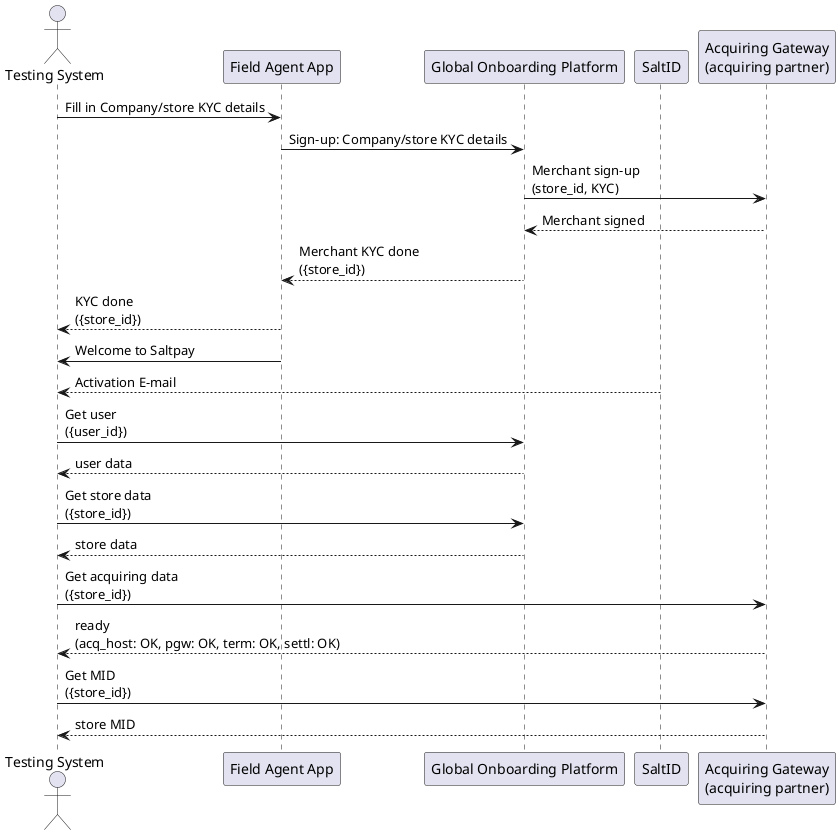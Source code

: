 @startuml

Actor "Testing System" as TST

participant "Field Agent App" as FApp
participant "Global Onboarding Platform" as GOP
participant SaltID as SID
participant "Acquiring Gateway\n(acquiring partner)" as AGW


'''
''' Field Agent merchant sign-up
'''

TST -> FApp: Fill in Company/store KYC details

FApp -> GOP: Sign-up: Company/store KYC details


'''
''' KYC
'''

GOP -> AGW: Merchant sign-up\n(store_id, KYC)

AGW --> GOP: Merchant signed

GOP --> FApp: Merchant KYC done\n({store_id})
FApp --> TST: KYC done\n({store_id})

FApp -> TST: Welcome to Saltpay


'''
''' Validations
'''

SID --> TST: Activation E-mail

TST -> GOP: Get user\n({user_id})
GOP --> TST: user data

TST -> GOP: Get store data\n({store_id})
GOP --> TST: store data

TST -> AGW: Get acquiring data\n({store_id})
AGW --> TST: ready\n(acq_host: OK, pgw: OK, term: OK, settl: OK)

TST -> AGW: Get MID\n({store_id})
AGW --> TST: store MID

@enduml
